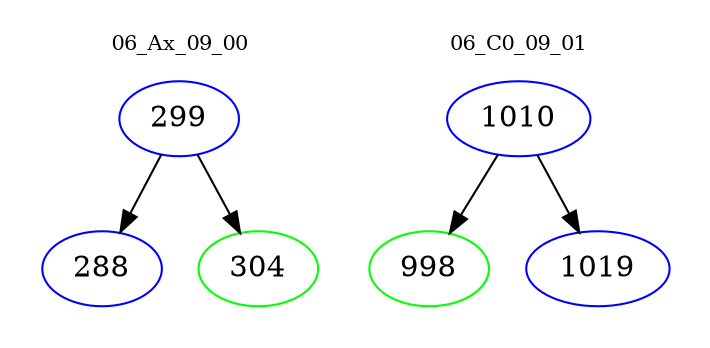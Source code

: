 digraph{
subgraph cluster_0 {
color = white
label = "06_Ax_09_00";
fontsize=10;
T0_299 [label="299", color="blue"]
T0_299 -> T0_288 [color="black"]
T0_288 [label="288", color="blue"]
T0_299 -> T0_304 [color="black"]
T0_304 [label="304", color="green"]
}
subgraph cluster_1 {
color = white
label = "06_C0_09_01";
fontsize=10;
T1_1010 [label="1010", color="blue"]
T1_1010 -> T1_998 [color="black"]
T1_998 [label="998", color="green"]
T1_1010 -> T1_1019 [color="black"]
T1_1019 [label="1019", color="blue"]
}
}
